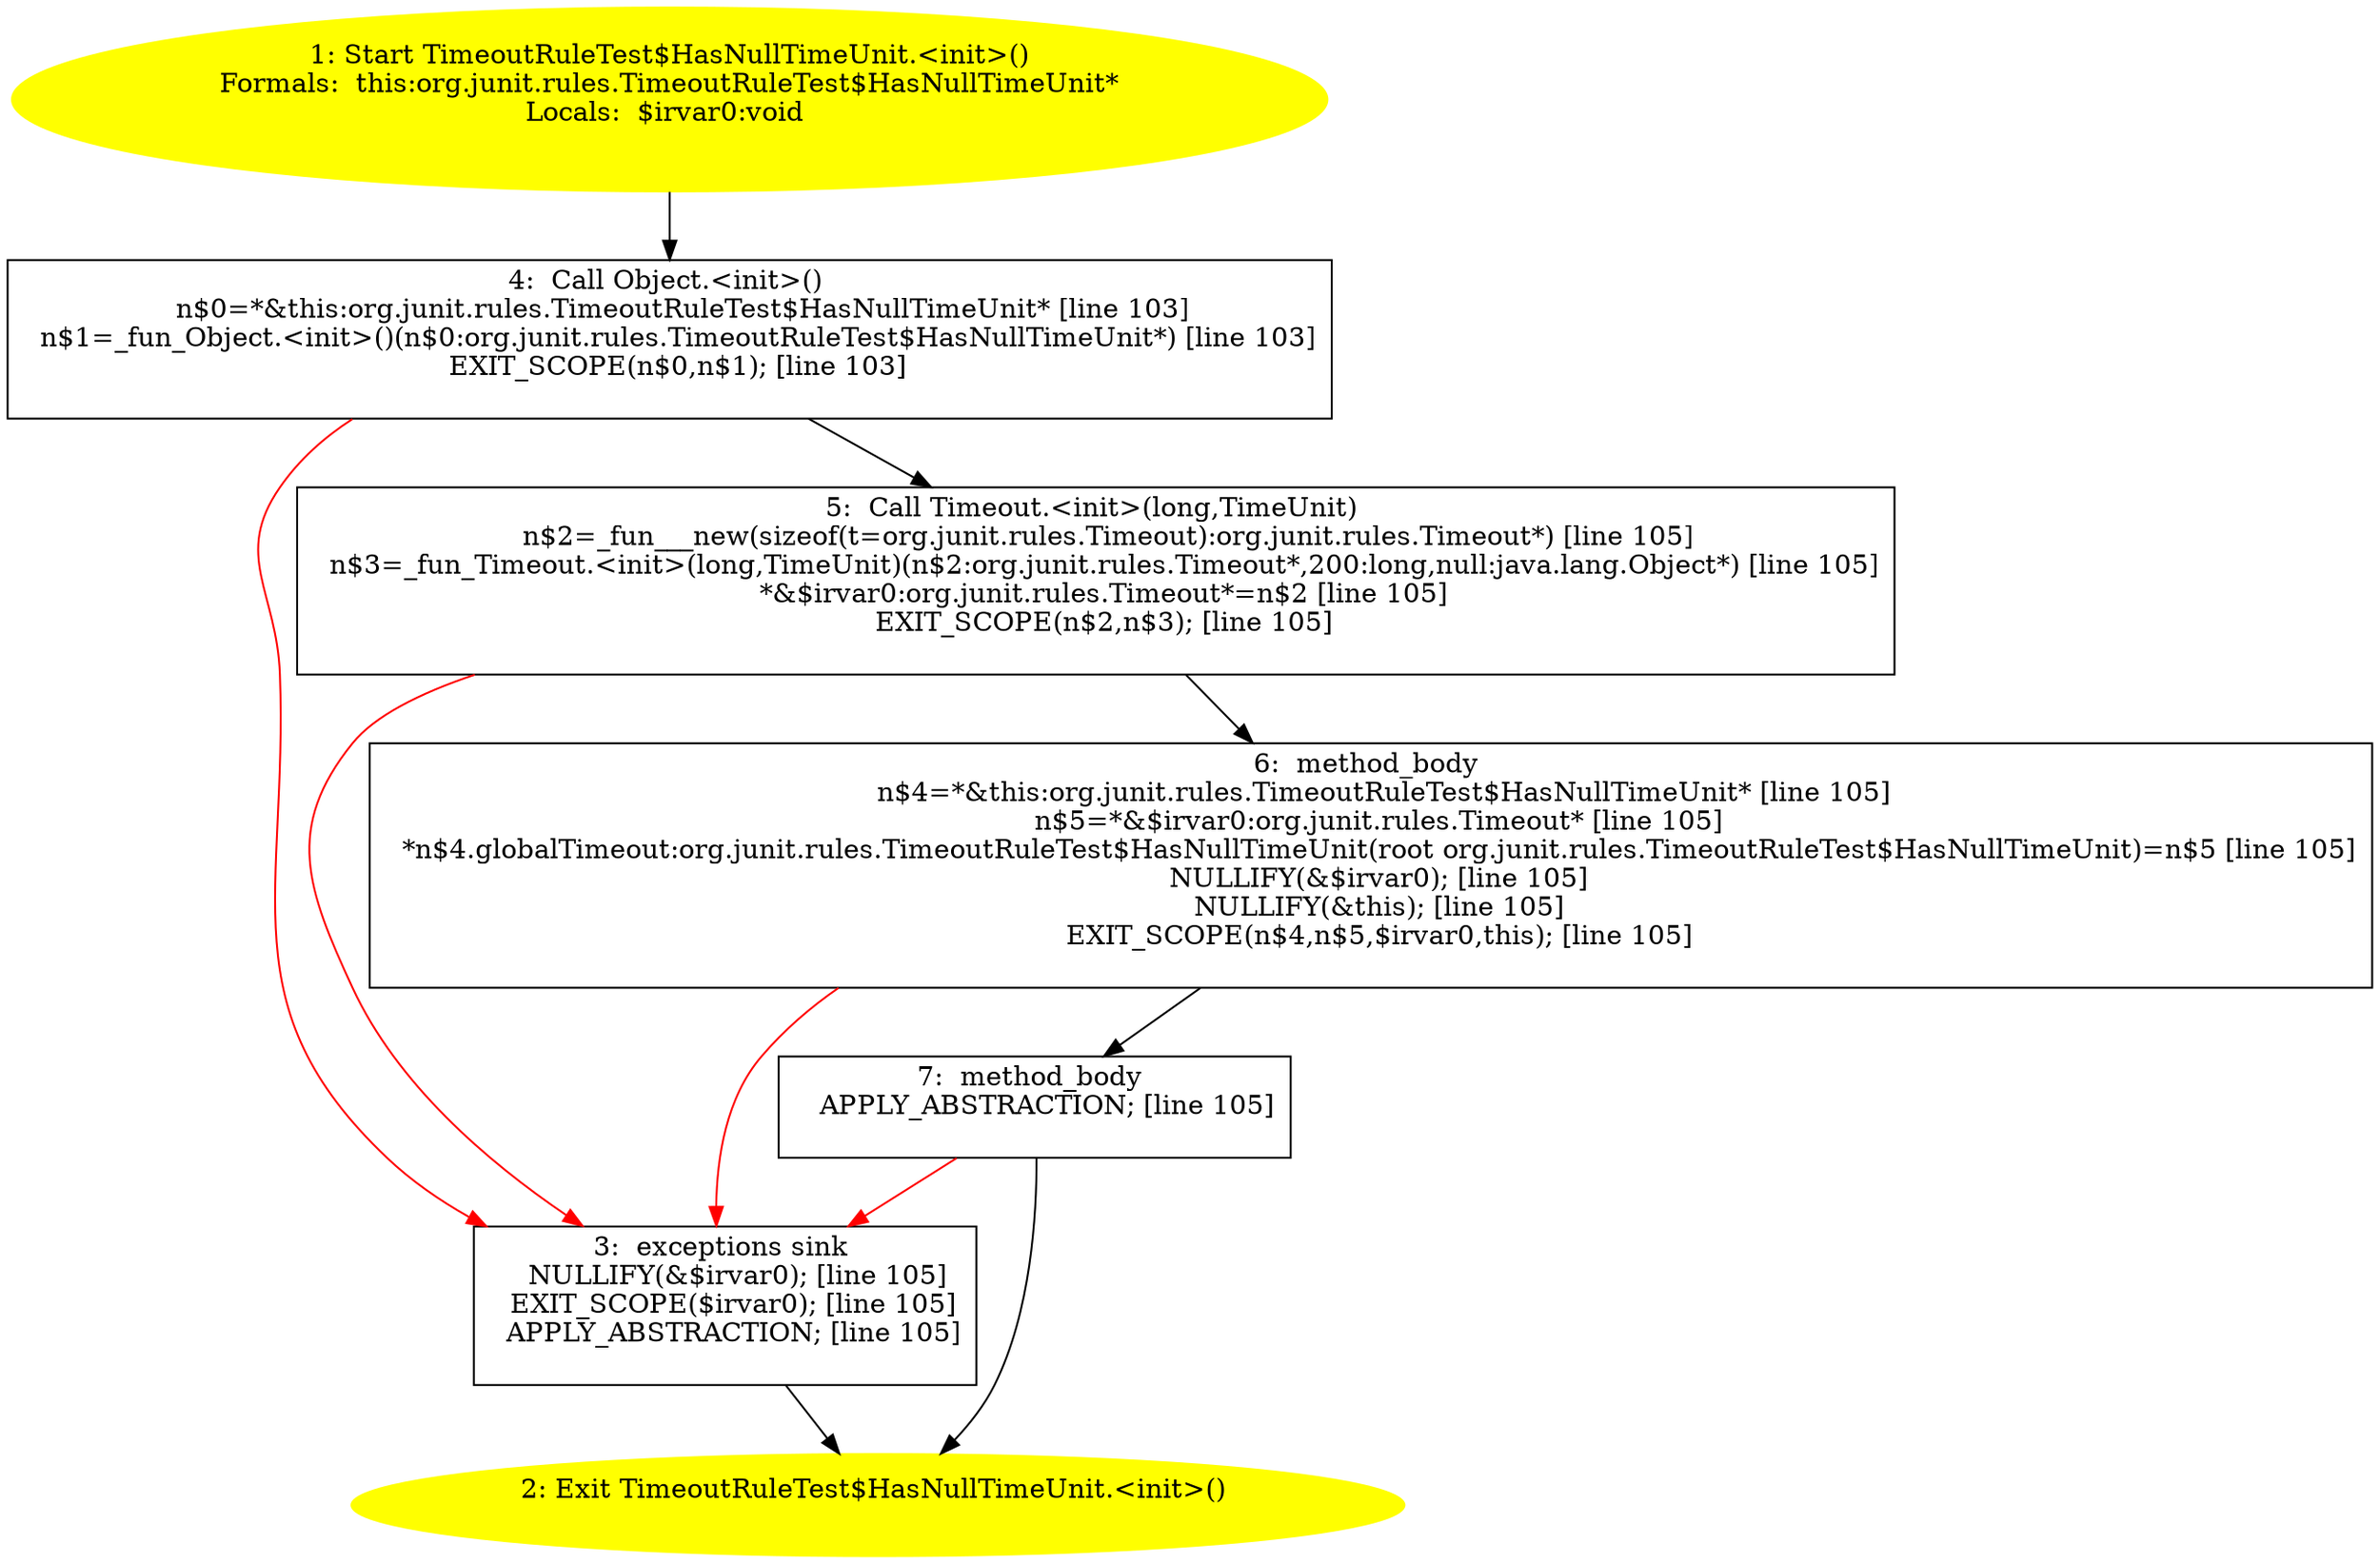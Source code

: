 /* @generated */
digraph cfg {
"org.junit.rules.TimeoutRuleTest$HasNullTimeUnit.<init>().25d843d9ef005859f4e742f08fdcd4dd_1" [label="1: Start TimeoutRuleTest$HasNullTimeUnit.<init>()\nFormals:  this:org.junit.rules.TimeoutRuleTest$HasNullTimeUnit*\nLocals:  $irvar0:void \n  " color=yellow style=filled]
	

	 "org.junit.rules.TimeoutRuleTest$HasNullTimeUnit.<init>().25d843d9ef005859f4e742f08fdcd4dd_1" -> "org.junit.rules.TimeoutRuleTest$HasNullTimeUnit.<init>().25d843d9ef005859f4e742f08fdcd4dd_4" ;
"org.junit.rules.TimeoutRuleTest$HasNullTimeUnit.<init>().25d843d9ef005859f4e742f08fdcd4dd_2" [label="2: Exit TimeoutRuleTest$HasNullTimeUnit.<init>() \n  " color=yellow style=filled]
	

"org.junit.rules.TimeoutRuleTest$HasNullTimeUnit.<init>().25d843d9ef005859f4e742f08fdcd4dd_3" [label="3:  exceptions sink \n   NULLIFY(&$irvar0); [line 105]\n  EXIT_SCOPE($irvar0); [line 105]\n  APPLY_ABSTRACTION; [line 105]\n " shape="box"]
	

	 "org.junit.rules.TimeoutRuleTest$HasNullTimeUnit.<init>().25d843d9ef005859f4e742f08fdcd4dd_3" -> "org.junit.rules.TimeoutRuleTest$HasNullTimeUnit.<init>().25d843d9ef005859f4e742f08fdcd4dd_2" ;
"org.junit.rules.TimeoutRuleTest$HasNullTimeUnit.<init>().25d843d9ef005859f4e742f08fdcd4dd_4" [label="4:  Call Object.<init>() \n   n$0=*&this:org.junit.rules.TimeoutRuleTest$HasNullTimeUnit* [line 103]\n  n$1=_fun_Object.<init>()(n$0:org.junit.rules.TimeoutRuleTest$HasNullTimeUnit*) [line 103]\n  EXIT_SCOPE(n$0,n$1); [line 103]\n " shape="box"]
	

	 "org.junit.rules.TimeoutRuleTest$HasNullTimeUnit.<init>().25d843d9ef005859f4e742f08fdcd4dd_4" -> "org.junit.rules.TimeoutRuleTest$HasNullTimeUnit.<init>().25d843d9ef005859f4e742f08fdcd4dd_5" ;
	 "org.junit.rules.TimeoutRuleTest$HasNullTimeUnit.<init>().25d843d9ef005859f4e742f08fdcd4dd_4" -> "org.junit.rules.TimeoutRuleTest$HasNullTimeUnit.<init>().25d843d9ef005859f4e742f08fdcd4dd_3" [color="red" ];
"org.junit.rules.TimeoutRuleTest$HasNullTimeUnit.<init>().25d843d9ef005859f4e742f08fdcd4dd_5" [label="5:  Call Timeout.<init>(long,TimeUnit) \n   n$2=_fun___new(sizeof(t=org.junit.rules.Timeout):org.junit.rules.Timeout*) [line 105]\n  n$3=_fun_Timeout.<init>(long,TimeUnit)(n$2:org.junit.rules.Timeout*,200:long,null:java.lang.Object*) [line 105]\n  *&$irvar0:org.junit.rules.Timeout*=n$2 [line 105]\n  EXIT_SCOPE(n$2,n$3); [line 105]\n " shape="box"]
	

	 "org.junit.rules.TimeoutRuleTest$HasNullTimeUnit.<init>().25d843d9ef005859f4e742f08fdcd4dd_5" -> "org.junit.rules.TimeoutRuleTest$HasNullTimeUnit.<init>().25d843d9ef005859f4e742f08fdcd4dd_6" ;
	 "org.junit.rules.TimeoutRuleTest$HasNullTimeUnit.<init>().25d843d9ef005859f4e742f08fdcd4dd_5" -> "org.junit.rules.TimeoutRuleTest$HasNullTimeUnit.<init>().25d843d9ef005859f4e742f08fdcd4dd_3" [color="red" ];
"org.junit.rules.TimeoutRuleTest$HasNullTimeUnit.<init>().25d843d9ef005859f4e742f08fdcd4dd_6" [label="6:  method_body \n   n$4=*&this:org.junit.rules.TimeoutRuleTest$HasNullTimeUnit* [line 105]\n  n$5=*&$irvar0:org.junit.rules.Timeout* [line 105]\n  *n$4.globalTimeout:org.junit.rules.TimeoutRuleTest$HasNullTimeUnit(root org.junit.rules.TimeoutRuleTest$HasNullTimeUnit)=n$5 [line 105]\n  NULLIFY(&$irvar0); [line 105]\n  NULLIFY(&this); [line 105]\n  EXIT_SCOPE(n$4,n$5,$irvar0,this); [line 105]\n " shape="box"]
	

	 "org.junit.rules.TimeoutRuleTest$HasNullTimeUnit.<init>().25d843d9ef005859f4e742f08fdcd4dd_6" -> "org.junit.rules.TimeoutRuleTest$HasNullTimeUnit.<init>().25d843d9ef005859f4e742f08fdcd4dd_7" ;
	 "org.junit.rules.TimeoutRuleTest$HasNullTimeUnit.<init>().25d843d9ef005859f4e742f08fdcd4dd_6" -> "org.junit.rules.TimeoutRuleTest$HasNullTimeUnit.<init>().25d843d9ef005859f4e742f08fdcd4dd_3" [color="red" ];
"org.junit.rules.TimeoutRuleTest$HasNullTimeUnit.<init>().25d843d9ef005859f4e742f08fdcd4dd_7" [label="7:  method_body \n   APPLY_ABSTRACTION; [line 105]\n " shape="box"]
	

	 "org.junit.rules.TimeoutRuleTest$HasNullTimeUnit.<init>().25d843d9ef005859f4e742f08fdcd4dd_7" -> "org.junit.rules.TimeoutRuleTest$HasNullTimeUnit.<init>().25d843d9ef005859f4e742f08fdcd4dd_2" ;
	 "org.junit.rules.TimeoutRuleTest$HasNullTimeUnit.<init>().25d843d9ef005859f4e742f08fdcd4dd_7" -> "org.junit.rules.TimeoutRuleTest$HasNullTimeUnit.<init>().25d843d9ef005859f4e742f08fdcd4dd_3" [color="red" ];
}
